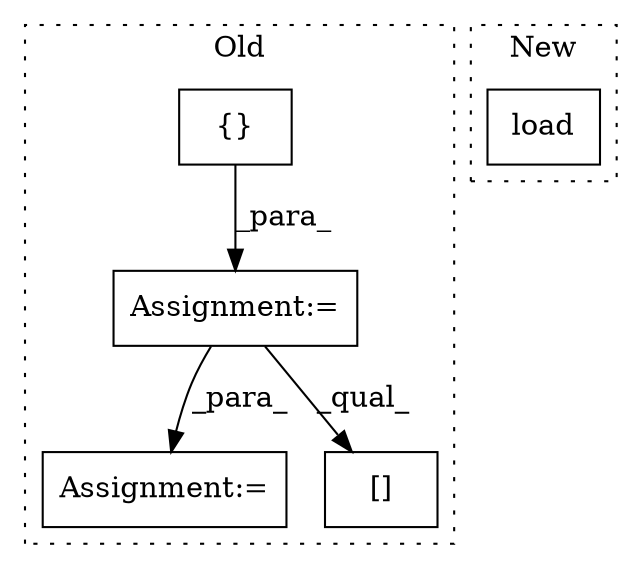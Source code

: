 digraph G {
subgraph cluster0 {
1 [label="{}" a="4" s="633,691" l="1,1" shape="box"];
3 [label="Assignment:=" a="7" s="759" l="2" shape="box"];
4 [label="[]" a="2" s="699,757" l="12,2" shape="box"];
5 [label="Assignment:=" a="7" s="610" l="1" shape="box"];
label = "Old";
style="dotted";
}
subgraph cluster1 {
2 [label="load" a="32" s="398,410" l="5,1" shape="box"];
label = "New";
style="dotted";
}
1 -> 5 [label="_para_"];
5 -> 3 [label="_para_"];
5 -> 4 [label="_qual_"];
}